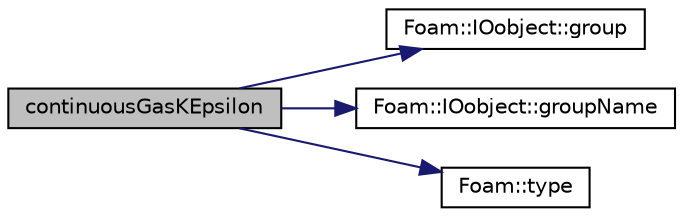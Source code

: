 digraph "continuousGasKEpsilon"
{
  bgcolor="transparent";
  edge [fontname="Helvetica",fontsize="10",labelfontname="Helvetica",labelfontsize="10"];
  node [fontname="Helvetica",fontsize="10",shape=record];
  rankdir="LR";
  Node1 [label="continuousGasKEpsilon",height=0.2,width=0.4,color="black", fillcolor="grey75", style="filled" fontcolor="black"];
  Node1 -> Node2 [color="midnightblue",fontsize="10",style="solid",fontname="Helvetica"];
  Node2 [label="Foam::IOobject::group",height=0.2,width=0.4,color="black",URL="$classFoam_1_1IOobject.html#a6d6fd41b001796ee9ff4a7a28396cda4",tooltip="Return group (extension part of name) "];
  Node1 -> Node3 [color="midnightblue",fontsize="10",style="solid",fontname="Helvetica"];
  Node3 [label="Foam::IOobject::groupName",height=0.2,width=0.4,color="black",URL="$classFoam_1_1IOobject.html#a9ed17c9be570523bdea86b4b019457d5",tooltip="Create dot-delimited name.group. "];
  Node1 -> Node4 [color="midnightblue",fontsize="10",style="solid",fontname="Helvetica"];
  Node4 [label="Foam::type",height=0.2,width=0.4,color="black",URL="$namespaceFoam.html#a69e2e8a647a7073be8ce6437c0aff762",tooltip="Return the file type: DIRECTORY or FILE, normally following symbolic links. "];
}
